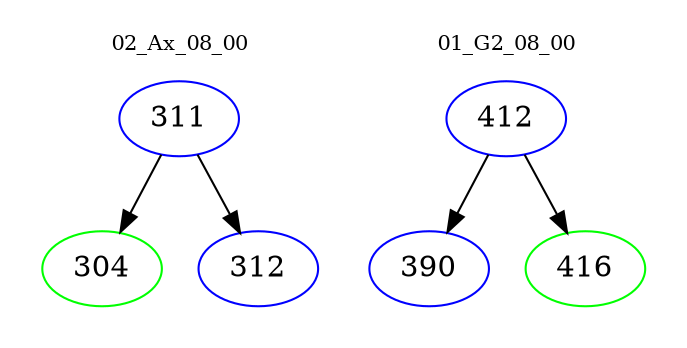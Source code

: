 digraph{
subgraph cluster_0 {
color = white
label = "02_Ax_08_00";
fontsize=10;
T0_311 [label="311", color="blue"]
T0_311 -> T0_304 [color="black"]
T0_304 [label="304", color="green"]
T0_311 -> T0_312 [color="black"]
T0_312 [label="312", color="blue"]
}
subgraph cluster_1 {
color = white
label = "01_G2_08_00";
fontsize=10;
T1_412 [label="412", color="blue"]
T1_412 -> T1_390 [color="black"]
T1_390 [label="390", color="blue"]
T1_412 -> T1_416 [color="black"]
T1_416 [label="416", color="green"]
}
}

